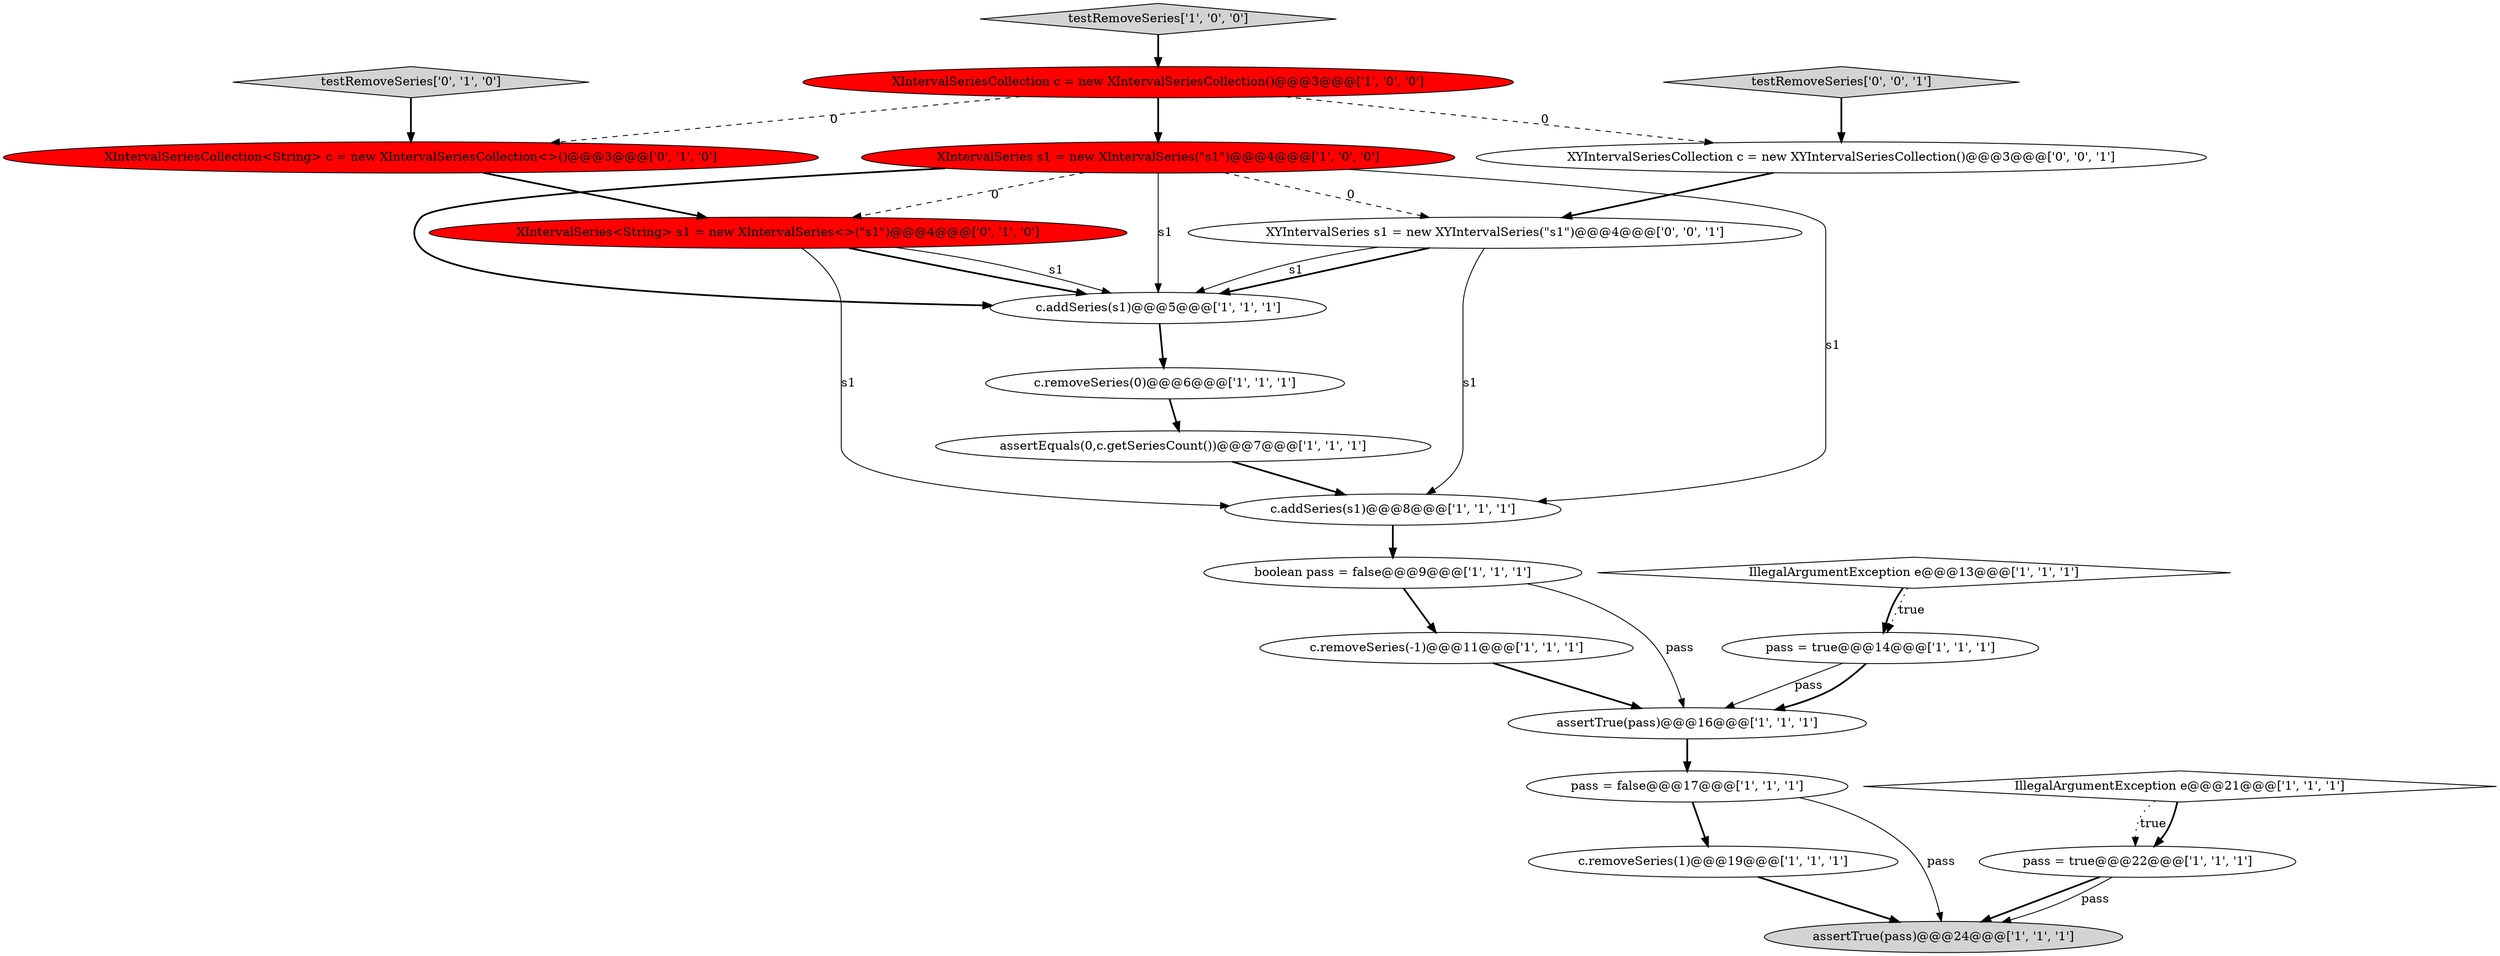 digraph {
20 [style = filled, label = "XYIntervalSeries s1 = new XYIntervalSeries(\"s1\")@@@4@@@['0', '0', '1']", fillcolor = white, shape = ellipse image = "AAA0AAABBB3BBB"];
5 [style = filled, label = "c.removeSeries(0)@@@6@@@['1', '1', '1']", fillcolor = white, shape = ellipse image = "AAA0AAABBB1BBB"];
14 [style = filled, label = "IllegalArgumentException e@@@13@@@['1', '1', '1']", fillcolor = white, shape = diamond image = "AAA0AAABBB1BBB"];
0 [style = filled, label = "c.addSeries(s1)@@@5@@@['1', '1', '1']", fillcolor = white, shape = ellipse image = "AAA0AAABBB1BBB"];
13 [style = filled, label = "assertTrue(pass)@@@16@@@['1', '1', '1']", fillcolor = white, shape = ellipse image = "AAA0AAABBB1BBB"];
19 [style = filled, label = "XIntervalSeriesCollection<String> c = new XIntervalSeriesCollection<>()@@@3@@@['0', '1', '0']", fillcolor = red, shape = ellipse image = "AAA1AAABBB2BBB"];
12 [style = filled, label = "c.removeSeries(-1)@@@11@@@['1', '1', '1']", fillcolor = white, shape = ellipse image = "AAA0AAABBB1BBB"];
15 [style = filled, label = "assertTrue(pass)@@@24@@@['1', '1', '1']", fillcolor = lightgray, shape = ellipse image = "AAA0AAABBB1BBB"];
3 [style = filled, label = "pass = true@@@14@@@['1', '1', '1']", fillcolor = white, shape = ellipse image = "AAA0AAABBB1BBB"];
21 [style = filled, label = "XYIntervalSeriesCollection c = new XYIntervalSeriesCollection()@@@3@@@['0', '0', '1']", fillcolor = white, shape = ellipse image = "AAA0AAABBB3BBB"];
22 [style = filled, label = "testRemoveSeries['0', '0', '1']", fillcolor = lightgray, shape = diamond image = "AAA0AAABBB3BBB"];
9 [style = filled, label = "c.removeSeries(1)@@@19@@@['1', '1', '1']", fillcolor = white, shape = ellipse image = "AAA0AAABBB1BBB"];
16 [style = filled, label = "pass = true@@@22@@@['1', '1', '1']", fillcolor = white, shape = ellipse image = "AAA0AAABBB1BBB"];
1 [style = filled, label = "assertEquals(0,c.getSeriesCount())@@@7@@@['1', '1', '1']", fillcolor = white, shape = ellipse image = "AAA0AAABBB1BBB"];
17 [style = filled, label = "testRemoveSeries['0', '1', '0']", fillcolor = lightgray, shape = diamond image = "AAA0AAABBB2BBB"];
11 [style = filled, label = "XIntervalSeries s1 = new XIntervalSeries(\"s1\")@@@4@@@['1', '0', '0']", fillcolor = red, shape = ellipse image = "AAA1AAABBB1BBB"];
10 [style = filled, label = "pass = false@@@17@@@['1', '1', '1']", fillcolor = white, shape = ellipse image = "AAA0AAABBB1BBB"];
7 [style = filled, label = "XIntervalSeriesCollection c = new XIntervalSeriesCollection()@@@3@@@['1', '0', '0']", fillcolor = red, shape = ellipse image = "AAA1AAABBB1BBB"];
2 [style = filled, label = "c.addSeries(s1)@@@8@@@['1', '1', '1']", fillcolor = white, shape = ellipse image = "AAA0AAABBB1BBB"];
4 [style = filled, label = "IllegalArgumentException e@@@21@@@['1', '1', '1']", fillcolor = white, shape = diamond image = "AAA0AAABBB1BBB"];
8 [style = filled, label = "boolean pass = false@@@9@@@['1', '1', '1']", fillcolor = white, shape = ellipse image = "AAA0AAABBB1BBB"];
6 [style = filled, label = "testRemoveSeries['1', '0', '0']", fillcolor = lightgray, shape = diamond image = "AAA0AAABBB1BBB"];
18 [style = filled, label = "XIntervalSeries<String> s1 = new XIntervalSeries<>(\"s1\")@@@4@@@['0', '1', '0']", fillcolor = red, shape = ellipse image = "AAA1AAABBB2BBB"];
14->3 [style = bold, label=""];
13->10 [style = bold, label=""];
16->15 [style = bold, label=""];
19->18 [style = bold, label=""];
7->11 [style = bold, label=""];
7->21 [style = dashed, label="0"];
11->0 [style = solid, label="s1"];
11->20 [style = dashed, label="0"];
20->0 [style = bold, label=""];
22->21 [style = bold, label=""];
16->15 [style = solid, label="pass"];
20->0 [style = solid, label="s1"];
10->15 [style = solid, label="pass"];
17->19 [style = bold, label=""];
3->13 [style = solid, label="pass"];
11->2 [style = solid, label="s1"];
12->13 [style = bold, label=""];
5->1 [style = bold, label=""];
20->2 [style = solid, label="s1"];
11->0 [style = bold, label=""];
21->20 [style = bold, label=""];
7->19 [style = dashed, label="0"];
18->2 [style = solid, label="s1"];
9->15 [style = bold, label=""];
11->18 [style = dashed, label="0"];
18->0 [style = solid, label="s1"];
14->3 [style = dotted, label="true"];
3->13 [style = bold, label=""];
1->2 [style = bold, label=""];
10->9 [style = bold, label=""];
4->16 [style = dotted, label="true"];
6->7 [style = bold, label=""];
18->0 [style = bold, label=""];
8->12 [style = bold, label=""];
4->16 [style = bold, label=""];
2->8 [style = bold, label=""];
0->5 [style = bold, label=""];
8->13 [style = solid, label="pass"];
}
